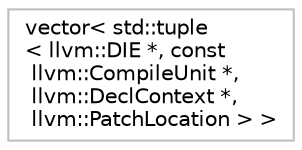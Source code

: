 digraph "Graphical Class Hierarchy"
{
 // LATEX_PDF_SIZE
  bgcolor="transparent";
  edge [fontname="Helvetica",fontsize="10",labelfontname="Helvetica",labelfontsize="10"];
  node [fontname="Helvetica",fontsize="10",shape=record];
  rankdir="LR";
  Node0 [label="vector\< std::tuple\l\< llvm::DIE *, const\l llvm::CompileUnit *,\l llvm::DeclContext *,\l llvm::PatchLocation \> \>",height=0.2,width=0.4,color="grey75",tooltip=" "];
}
